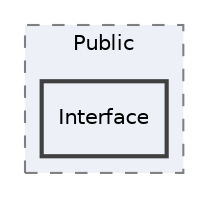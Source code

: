 digraph "Source/GKAbility/Public/Interface"
{
 // LATEX_PDF_SIZE
  edge [fontname="Helvetica",fontsize="10",labelfontname="Helvetica",labelfontsize="10"];
  node [fontname="Helvetica",fontsize="10",shape=record];
  compound=true
  subgraph clusterdir_9b2858cc452508f4e514ff18cb2eb58e {
    graph [ bgcolor="#edf0f7", pencolor="grey50", style="filled,dashed,", label="Public", fontname="Helvetica", fontsize="10", URL="dir_9b2858cc452508f4e514ff18cb2eb58e.html"]
  dir_536d185efcfd12af1b53bc09e993a4d2 [shape=box, label="Interface", style="filled,bold,", fillcolor="#edf0f7", color="grey25", URL="dir_536d185efcfd12af1b53bc09e993a4d2.html"];
  }
}
